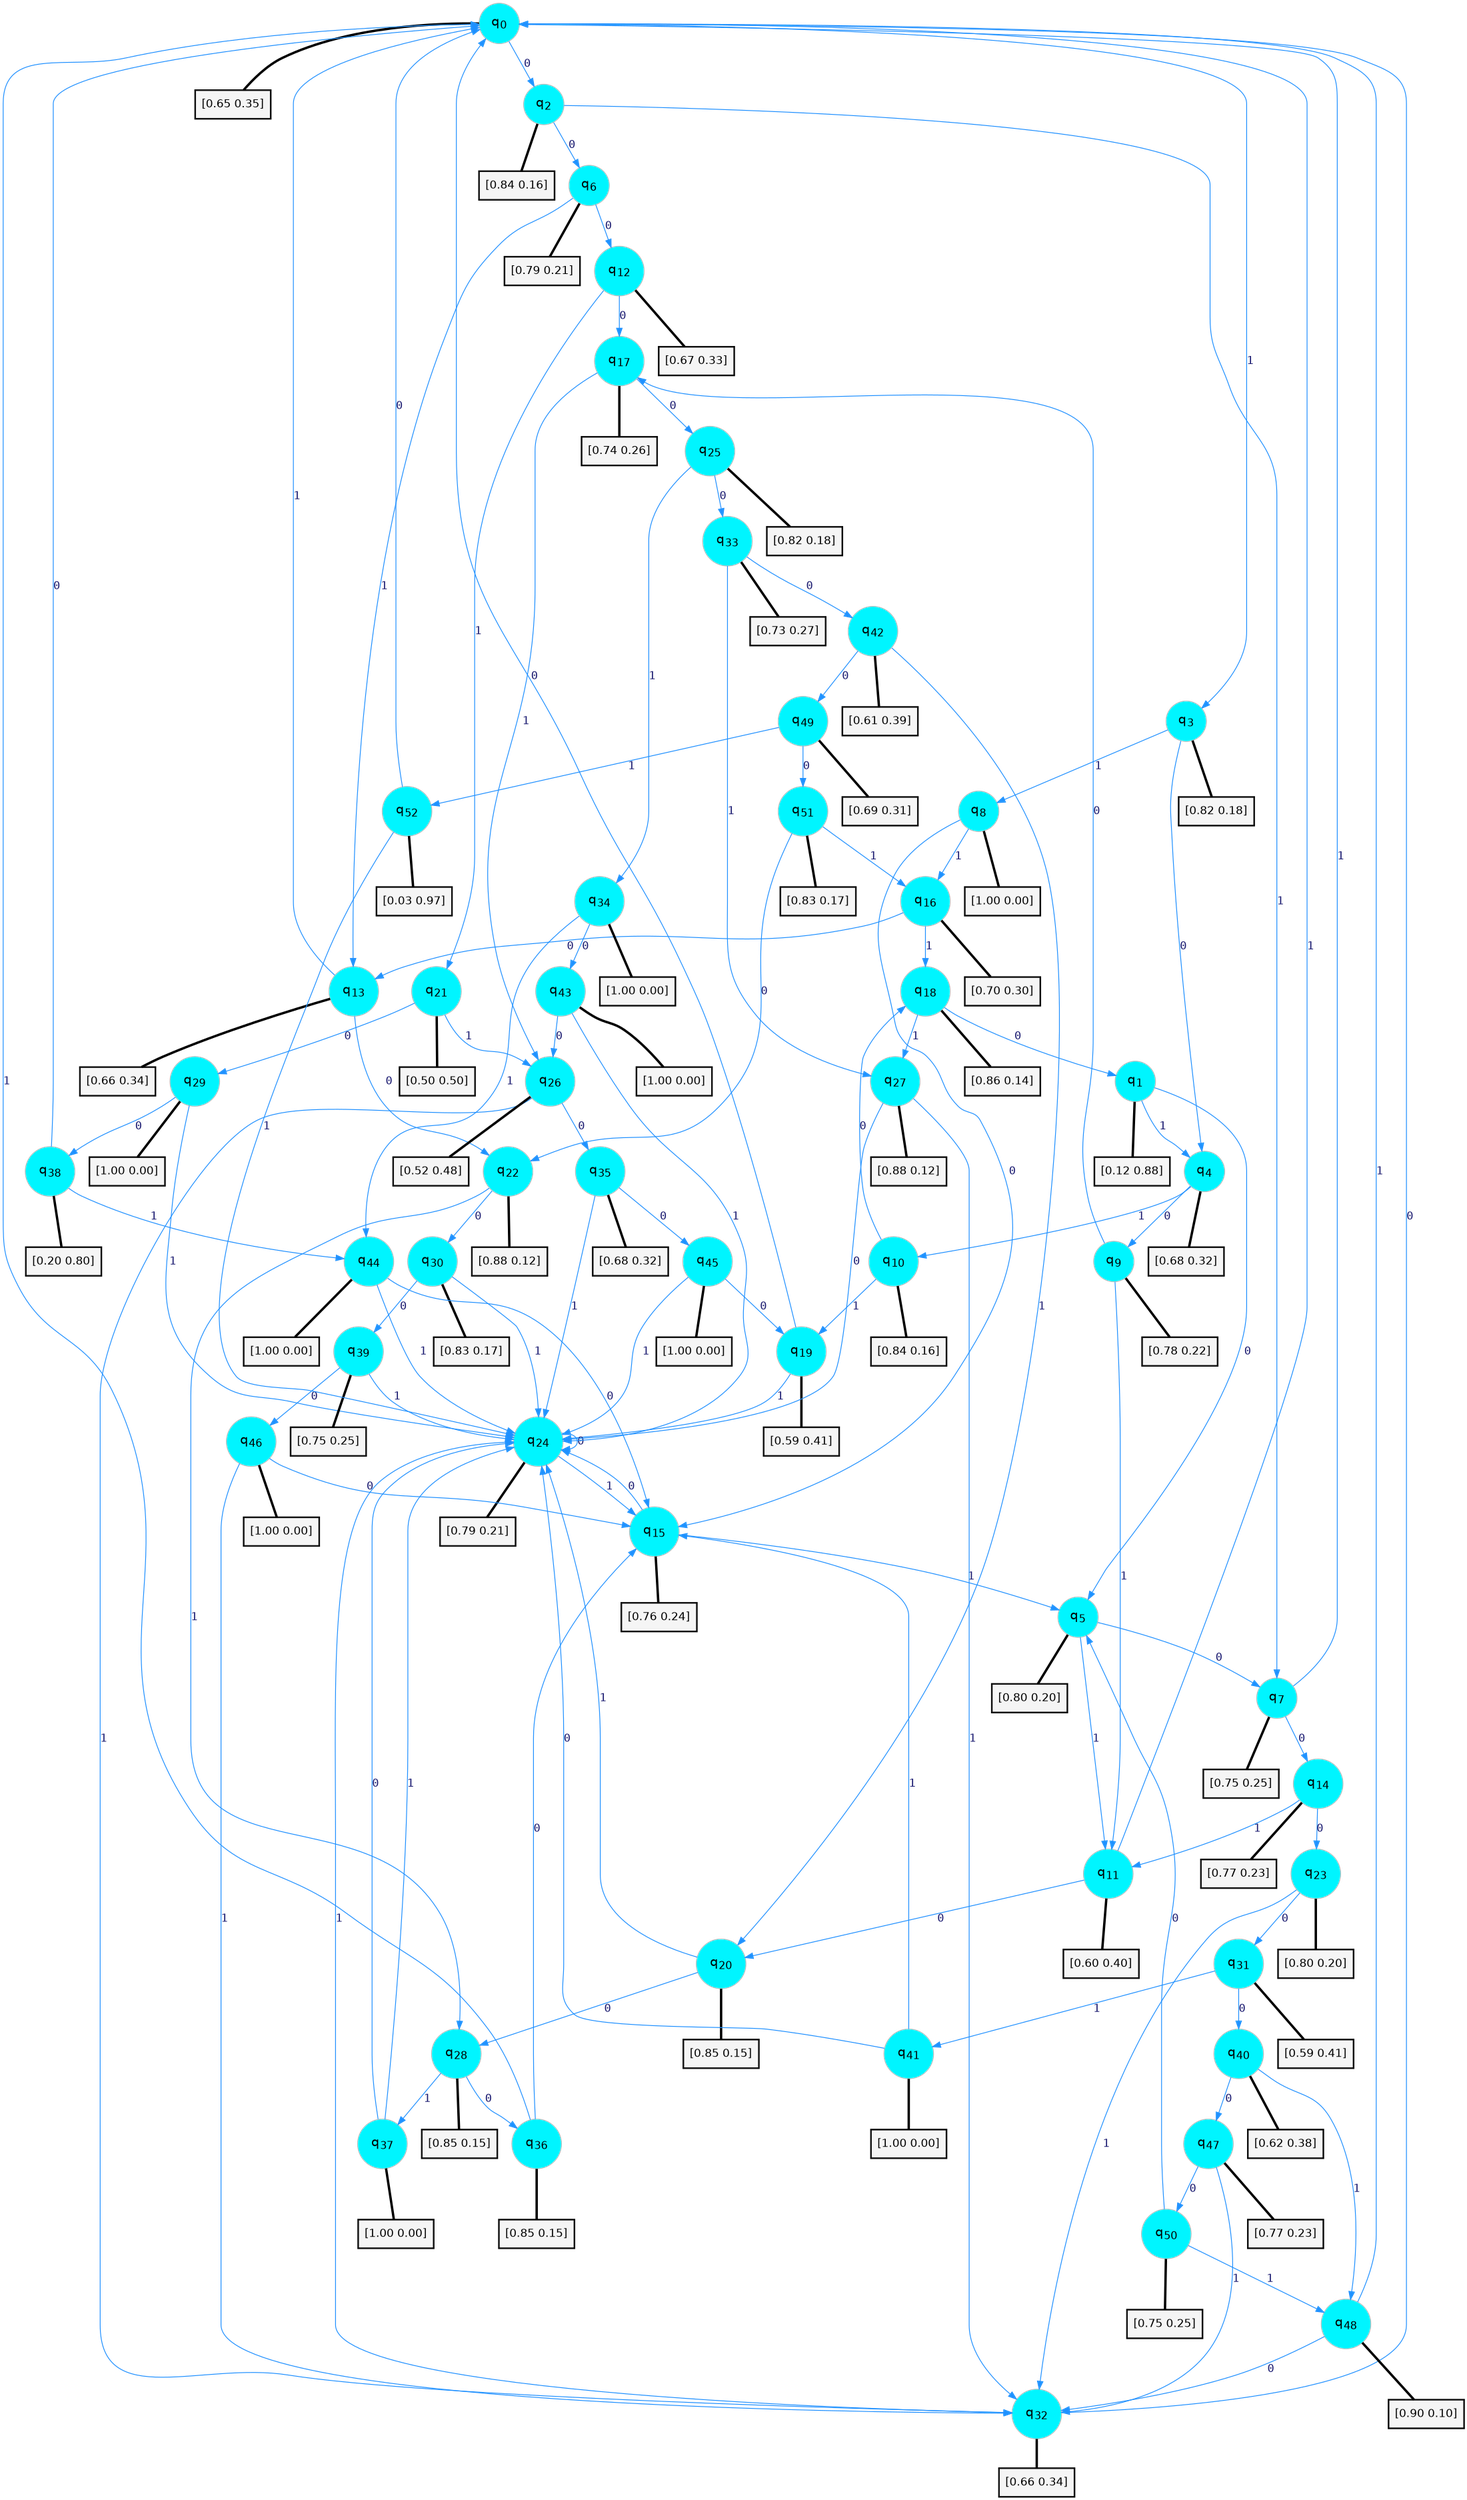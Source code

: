 digraph G {
graph [
bgcolor=transparent, dpi=300, rankdir=TD, size="40,25"];
node [
color=gray, fillcolor=turquoise1, fontcolor=black, fontname=Helvetica, fontsize=16, fontweight=bold, shape=circle, style=filled];
edge [
arrowsize=1, color=dodgerblue1, fontcolor=midnightblue, fontname=courier, fontweight=bold, penwidth=1, style=solid, weight=20];
0[label=<q<SUB>0</SUB>>];
1[label=<q<SUB>1</SUB>>];
2[label=<q<SUB>2</SUB>>];
3[label=<q<SUB>3</SUB>>];
4[label=<q<SUB>4</SUB>>];
5[label=<q<SUB>5</SUB>>];
6[label=<q<SUB>6</SUB>>];
7[label=<q<SUB>7</SUB>>];
8[label=<q<SUB>8</SUB>>];
9[label=<q<SUB>9</SUB>>];
10[label=<q<SUB>10</SUB>>];
11[label=<q<SUB>11</SUB>>];
12[label=<q<SUB>12</SUB>>];
13[label=<q<SUB>13</SUB>>];
14[label=<q<SUB>14</SUB>>];
15[label=<q<SUB>15</SUB>>];
16[label=<q<SUB>16</SUB>>];
17[label=<q<SUB>17</SUB>>];
18[label=<q<SUB>18</SUB>>];
19[label=<q<SUB>19</SUB>>];
20[label=<q<SUB>20</SUB>>];
21[label=<q<SUB>21</SUB>>];
22[label=<q<SUB>22</SUB>>];
23[label=<q<SUB>23</SUB>>];
24[label=<q<SUB>24</SUB>>];
25[label=<q<SUB>25</SUB>>];
26[label=<q<SUB>26</SUB>>];
27[label=<q<SUB>27</SUB>>];
28[label=<q<SUB>28</SUB>>];
29[label=<q<SUB>29</SUB>>];
30[label=<q<SUB>30</SUB>>];
31[label=<q<SUB>31</SUB>>];
32[label=<q<SUB>32</SUB>>];
33[label=<q<SUB>33</SUB>>];
34[label=<q<SUB>34</SUB>>];
35[label=<q<SUB>35</SUB>>];
36[label=<q<SUB>36</SUB>>];
37[label=<q<SUB>37</SUB>>];
38[label=<q<SUB>38</SUB>>];
39[label=<q<SUB>39</SUB>>];
40[label=<q<SUB>40</SUB>>];
41[label=<q<SUB>41</SUB>>];
42[label=<q<SUB>42</SUB>>];
43[label=<q<SUB>43</SUB>>];
44[label=<q<SUB>44</SUB>>];
45[label=<q<SUB>45</SUB>>];
46[label=<q<SUB>46</SUB>>];
47[label=<q<SUB>47</SUB>>];
48[label=<q<SUB>48</SUB>>];
49[label=<q<SUB>49</SUB>>];
50[label=<q<SUB>50</SUB>>];
51[label=<q<SUB>51</SUB>>];
52[label=<q<SUB>52</SUB>>];
53[label="[0.65 0.35]", shape=box,fontcolor=black, fontname=Helvetica, fontsize=14, penwidth=2, fillcolor=whitesmoke,color=black];
54[label="[0.12 0.88]", shape=box,fontcolor=black, fontname=Helvetica, fontsize=14, penwidth=2, fillcolor=whitesmoke,color=black];
55[label="[0.84 0.16]", shape=box,fontcolor=black, fontname=Helvetica, fontsize=14, penwidth=2, fillcolor=whitesmoke,color=black];
56[label="[0.82 0.18]", shape=box,fontcolor=black, fontname=Helvetica, fontsize=14, penwidth=2, fillcolor=whitesmoke,color=black];
57[label="[0.68 0.32]", shape=box,fontcolor=black, fontname=Helvetica, fontsize=14, penwidth=2, fillcolor=whitesmoke,color=black];
58[label="[0.80 0.20]", shape=box,fontcolor=black, fontname=Helvetica, fontsize=14, penwidth=2, fillcolor=whitesmoke,color=black];
59[label="[0.79 0.21]", shape=box,fontcolor=black, fontname=Helvetica, fontsize=14, penwidth=2, fillcolor=whitesmoke,color=black];
60[label="[0.75 0.25]", shape=box,fontcolor=black, fontname=Helvetica, fontsize=14, penwidth=2, fillcolor=whitesmoke,color=black];
61[label="[1.00 0.00]", shape=box,fontcolor=black, fontname=Helvetica, fontsize=14, penwidth=2, fillcolor=whitesmoke,color=black];
62[label="[0.78 0.22]", shape=box,fontcolor=black, fontname=Helvetica, fontsize=14, penwidth=2, fillcolor=whitesmoke,color=black];
63[label="[0.84 0.16]", shape=box,fontcolor=black, fontname=Helvetica, fontsize=14, penwidth=2, fillcolor=whitesmoke,color=black];
64[label="[0.60 0.40]", shape=box,fontcolor=black, fontname=Helvetica, fontsize=14, penwidth=2, fillcolor=whitesmoke,color=black];
65[label="[0.67 0.33]", shape=box,fontcolor=black, fontname=Helvetica, fontsize=14, penwidth=2, fillcolor=whitesmoke,color=black];
66[label="[0.66 0.34]", shape=box,fontcolor=black, fontname=Helvetica, fontsize=14, penwidth=2, fillcolor=whitesmoke,color=black];
67[label="[0.77 0.23]", shape=box,fontcolor=black, fontname=Helvetica, fontsize=14, penwidth=2, fillcolor=whitesmoke,color=black];
68[label="[0.76 0.24]", shape=box,fontcolor=black, fontname=Helvetica, fontsize=14, penwidth=2, fillcolor=whitesmoke,color=black];
69[label="[0.70 0.30]", shape=box,fontcolor=black, fontname=Helvetica, fontsize=14, penwidth=2, fillcolor=whitesmoke,color=black];
70[label="[0.74 0.26]", shape=box,fontcolor=black, fontname=Helvetica, fontsize=14, penwidth=2, fillcolor=whitesmoke,color=black];
71[label="[0.86 0.14]", shape=box,fontcolor=black, fontname=Helvetica, fontsize=14, penwidth=2, fillcolor=whitesmoke,color=black];
72[label="[0.59 0.41]", shape=box,fontcolor=black, fontname=Helvetica, fontsize=14, penwidth=2, fillcolor=whitesmoke,color=black];
73[label="[0.85 0.15]", shape=box,fontcolor=black, fontname=Helvetica, fontsize=14, penwidth=2, fillcolor=whitesmoke,color=black];
74[label="[0.50 0.50]", shape=box,fontcolor=black, fontname=Helvetica, fontsize=14, penwidth=2, fillcolor=whitesmoke,color=black];
75[label="[0.88 0.12]", shape=box,fontcolor=black, fontname=Helvetica, fontsize=14, penwidth=2, fillcolor=whitesmoke,color=black];
76[label="[0.80 0.20]", shape=box,fontcolor=black, fontname=Helvetica, fontsize=14, penwidth=2, fillcolor=whitesmoke,color=black];
77[label="[0.79 0.21]", shape=box,fontcolor=black, fontname=Helvetica, fontsize=14, penwidth=2, fillcolor=whitesmoke,color=black];
78[label="[0.82 0.18]", shape=box,fontcolor=black, fontname=Helvetica, fontsize=14, penwidth=2, fillcolor=whitesmoke,color=black];
79[label="[0.52 0.48]", shape=box,fontcolor=black, fontname=Helvetica, fontsize=14, penwidth=2, fillcolor=whitesmoke,color=black];
80[label="[0.88 0.12]", shape=box,fontcolor=black, fontname=Helvetica, fontsize=14, penwidth=2, fillcolor=whitesmoke,color=black];
81[label="[0.85 0.15]", shape=box,fontcolor=black, fontname=Helvetica, fontsize=14, penwidth=2, fillcolor=whitesmoke,color=black];
82[label="[1.00 0.00]", shape=box,fontcolor=black, fontname=Helvetica, fontsize=14, penwidth=2, fillcolor=whitesmoke,color=black];
83[label="[0.83 0.17]", shape=box,fontcolor=black, fontname=Helvetica, fontsize=14, penwidth=2, fillcolor=whitesmoke,color=black];
84[label="[0.59 0.41]", shape=box,fontcolor=black, fontname=Helvetica, fontsize=14, penwidth=2, fillcolor=whitesmoke,color=black];
85[label="[0.66 0.34]", shape=box,fontcolor=black, fontname=Helvetica, fontsize=14, penwidth=2, fillcolor=whitesmoke,color=black];
86[label="[0.73 0.27]", shape=box,fontcolor=black, fontname=Helvetica, fontsize=14, penwidth=2, fillcolor=whitesmoke,color=black];
87[label="[1.00 0.00]", shape=box,fontcolor=black, fontname=Helvetica, fontsize=14, penwidth=2, fillcolor=whitesmoke,color=black];
88[label="[0.68 0.32]", shape=box,fontcolor=black, fontname=Helvetica, fontsize=14, penwidth=2, fillcolor=whitesmoke,color=black];
89[label="[0.85 0.15]", shape=box,fontcolor=black, fontname=Helvetica, fontsize=14, penwidth=2, fillcolor=whitesmoke,color=black];
90[label="[1.00 0.00]", shape=box,fontcolor=black, fontname=Helvetica, fontsize=14, penwidth=2, fillcolor=whitesmoke,color=black];
91[label="[0.20 0.80]", shape=box,fontcolor=black, fontname=Helvetica, fontsize=14, penwidth=2, fillcolor=whitesmoke,color=black];
92[label="[0.75 0.25]", shape=box,fontcolor=black, fontname=Helvetica, fontsize=14, penwidth=2, fillcolor=whitesmoke,color=black];
93[label="[0.62 0.38]", shape=box,fontcolor=black, fontname=Helvetica, fontsize=14, penwidth=2, fillcolor=whitesmoke,color=black];
94[label="[1.00 0.00]", shape=box,fontcolor=black, fontname=Helvetica, fontsize=14, penwidth=2, fillcolor=whitesmoke,color=black];
95[label="[0.61 0.39]", shape=box,fontcolor=black, fontname=Helvetica, fontsize=14, penwidth=2, fillcolor=whitesmoke,color=black];
96[label="[1.00 0.00]", shape=box,fontcolor=black, fontname=Helvetica, fontsize=14, penwidth=2, fillcolor=whitesmoke,color=black];
97[label="[1.00 0.00]", shape=box,fontcolor=black, fontname=Helvetica, fontsize=14, penwidth=2, fillcolor=whitesmoke,color=black];
98[label="[1.00 0.00]", shape=box,fontcolor=black, fontname=Helvetica, fontsize=14, penwidth=2, fillcolor=whitesmoke,color=black];
99[label="[1.00 0.00]", shape=box,fontcolor=black, fontname=Helvetica, fontsize=14, penwidth=2, fillcolor=whitesmoke,color=black];
100[label="[0.77 0.23]", shape=box,fontcolor=black, fontname=Helvetica, fontsize=14, penwidth=2, fillcolor=whitesmoke,color=black];
101[label="[0.90 0.10]", shape=box,fontcolor=black, fontname=Helvetica, fontsize=14, penwidth=2, fillcolor=whitesmoke,color=black];
102[label="[0.69 0.31]", shape=box,fontcolor=black, fontname=Helvetica, fontsize=14, penwidth=2, fillcolor=whitesmoke,color=black];
103[label="[0.75 0.25]", shape=box,fontcolor=black, fontname=Helvetica, fontsize=14, penwidth=2, fillcolor=whitesmoke,color=black];
104[label="[0.83 0.17]", shape=box,fontcolor=black, fontname=Helvetica, fontsize=14, penwidth=2, fillcolor=whitesmoke,color=black];
105[label="[0.03 0.97]", shape=box,fontcolor=black, fontname=Helvetica, fontsize=14, penwidth=2, fillcolor=whitesmoke,color=black];
0->2 [label=0];
0->3 [label=1];
0->53 [arrowhead=none, penwidth=3,color=black];
1->5 [label=0];
1->4 [label=1];
1->54 [arrowhead=none, penwidth=3,color=black];
2->6 [label=0];
2->7 [label=1];
2->55 [arrowhead=none, penwidth=3,color=black];
3->4 [label=0];
3->8 [label=1];
3->56 [arrowhead=none, penwidth=3,color=black];
4->9 [label=0];
4->10 [label=1];
4->57 [arrowhead=none, penwidth=3,color=black];
5->7 [label=0];
5->11 [label=1];
5->58 [arrowhead=none, penwidth=3,color=black];
6->12 [label=0];
6->13 [label=1];
6->59 [arrowhead=none, penwidth=3,color=black];
7->14 [label=0];
7->0 [label=1];
7->60 [arrowhead=none, penwidth=3,color=black];
8->15 [label=0];
8->16 [label=1];
8->61 [arrowhead=none, penwidth=3,color=black];
9->17 [label=0];
9->11 [label=1];
9->62 [arrowhead=none, penwidth=3,color=black];
10->18 [label=0];
10->19 [label=1];
10->63 [arrowhead=none, penwidth=3,color=black];
11->20 [label=0];
11->0 [label=1];
11->64 [arrowhead=none, penwidth=3,color=black];
12->17 [label=0];
12->21 [label=1];
12->65 [arrowhead=none, penwidth=3,color=black];
13->22 [label=0];
13->0 [label=1];
13->66 [arrowhead=none, penwidth=3,color=black];
14->23 [label=0];
14->11 [label=1];
14->67 [arrowhead=none, penwidth=3,color=black];
15->24 [label=0];
15->5 [label=1];
15->68 [arrowhead=none, penwidth=3,color=black];
16->13 [label=0];
16->18 [label=1];
16->69 [arrowhead=none, penwidth=3,color=black];
17->25 [label=0];
17->26 [label=1];
17->70 [arrowhead=none, penwidth=3,color=black];
18->1 [label=0];
18->27 [label=1];
18->71 [arrowhead=none, penwidth=3,color=black];
19->0 [label=0];
19->24 [label=1];
19->72 [arrowhead=none, penwidth=3,color=black];
20->28 [label=0];
20->24 [label=1];
20->73 [arrowhead=none, penwidth=3,color=black];
21->29 [label=0];
21->26 [label=1];
21->74 [arrowhead=none, penwidth=3,color=black];
22->30 [label=0];
22->28 [label=1];
22->75 [arrowhead=none, penwidth=3,color=black];
23->31 [label=0];
23->32 [label=1];
23->76 [arrowhead=none, penwidth=3,color=black];
24->24 [label=0];
24->15 [label=1];
24->77 [arrowhead=none, penwidth=3,color=black];
25->33 [label=0];
25->34 [label=1];
25->78 [arrowhead=none, penwidth=3,color=black];
26->35 [label=0];
26->32 [label=1];
26->79 [arrowhead=none, penwidth=3,color=black];
27->24 [label=0];
27->32 [label=1];
27->80 [arrowhead=none, penwidth=3,color=black];
28->36 [label=0];
28->37 [label=1];
28->81 [arrowhead=none, penwidth=3,color=black];
29->38 [label=0];
29->24 [label=1];
29->82 [arrowhead=none, penwidth=3,color=black];
30->39 [label=0];
30->24 [label=1];
30->83 [arrowhead=none, penwidth=3,color=black];
31->40 [label=0];
31->41 [label=1];
31->84 [arrowhead=none, penwidth=3,color=black];
32->0 [label=0];
32->24 [label=1];
32->85 [arrowhead=none, penwidth=3,color=black];
33->42 [label=0];
33->27 [label=1];
33->86 [arrowhead=none, penwidth=3,color=black];
34->43 [label=0];
34->44 [label=1];
34->87 [arrowhead=none, penwidth=3,color=black];
35->45 [label=0];
35->24 [label=1];
35->88 [arrowhead=none, penwidth=3,color=black];
36->15 [label=0];
36->0 [label=1];
36->89 [arrowhead=none, penwidth=3,color=black];
37->24 [label=0];
37->24 [label=1];
37->90 [arrowhead=none, penwidth=3,color=black];
38->0 [label=0];
38->44 [label=1];
38->91 [arrowhead=none, penwidth=3,color=black];
39->46 [label=0];
39->24 [label=1];
39->92 [arrowhead=none, penwidth=3,color=black];
40->47 [label=0];
40->48 [label=1];
40->93 [arrowhead=none, penwidth=3,color=black];
41->24 [label=0];
41->15 [label=1];
41->94 [arrowhead=none, penwidth=3,color=black];
42->49 [label=0];
42->20 [label=1];
42->95 [arrowhead=none, penwidth=3,color=black];
43->26 [label=0];
43->24 [label=1];
43->96 [arrowhead=none, penwidth=3,color=black];
44->15 [label=0];
44->24 [label=1];
44->97 [arrowhead=none, penwidth=3,color=black];
45->19 [label=0];
45->24 [label=1];
45->98 [arrowhead=none, penwidth=3,color=black];
46->15 [label=0];
46->32 [label=1];
46->99 [arrowhead=none, penwidth=3,color=black];
47->50 [label=0];
47->32 [label=1];
47->100 [arrowhead=none, penwidth=3,color=black];
48->32 [label=0];
48->0 [label=1];
48->101 [arrowhead=none, penwidth=3,color=black];
49->51 [label=0];
49->52 [label=1];
49->102 [arrowhead=none, penwidth=3,color=black];
50->5 [label=0];
50->48 [label=1];
50->103 [arrowhead=none, penwidth=3,color=black];
51->22 [label=0];
51->16 [label=1];
51->104 [arrowhead=none, penwidth=3,color=black];
52->0 [label=0];
52->24 [label=1];
52->105 [arrowhead=none, penwidth=3,color=black];
}
